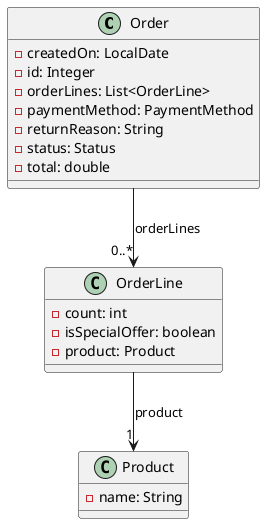 @startuml

class Order {
    -   createdOn: LocalDate
    -   id: Integer
    -   orderLines: List<OrderLine>
    -   paymentMethod: PaymentMethod
    -   returnReason: String
    -   status: Status
    -   total: double
}

class OrderLine {
    -   count: int
    -   isSpecialOffer: boolean
    -   product: Product
}

class Product {
    - name: String
}

Order --> "0..*" OrderLine: orderLines
OrderLine --> "1" Product: product

@enduml